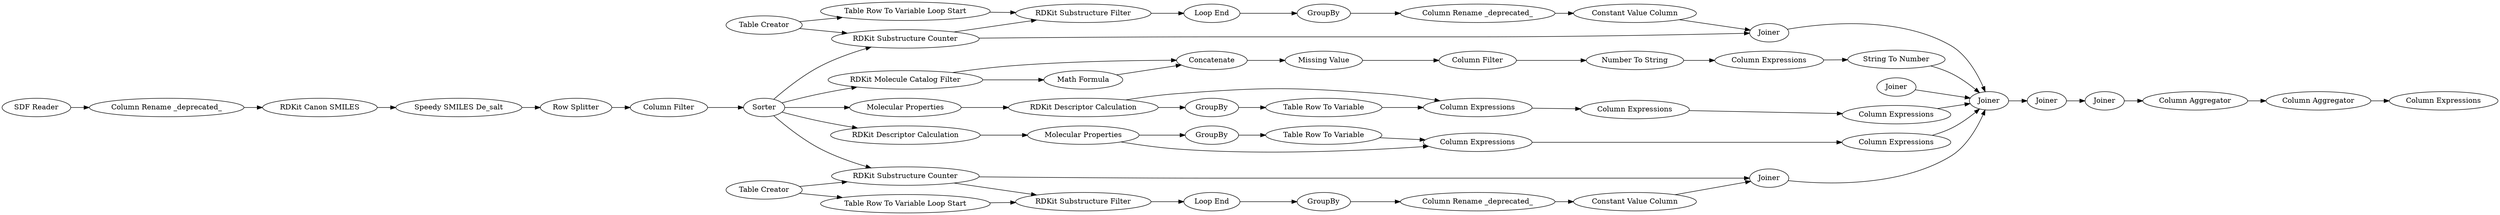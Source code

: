 digraph {
	103 -> 109
	64 -> 32
	24 -> 59
	63 -> 60
	23 -> 24
	48 -> 143
	57 -> 141
	39 -> 40
	19 -> 53
	132 -> 134
	54 -> 53
	148 -> 32
	4 -> 45
	109 -> 105
	30 -> 32
	7 -> 133
	20 -> 54
	4 -> 51
	47 -> 68
	111 -> 107
	144 -> 145
	20 -> 19
	55 -> 56
	134 -> 133
	133 -> 135
	152 -> 32
	107 -> 6
	149 -> 150
	107 -> 19
	142 -> 64
	68 -> 69
	56 -> 57
	150 -> 156
	69 -> 114
	107 -> 4
	19 -> 58
	45 -> 47
	114 -> 152
	143 -> 144
	24 -> 64
	141 -> 58
	157 -> 111
	59 -> 62
	6 -> 7
	58 -> 32
	107 -> 24
	145 -> 146
	60 -> 142
	48 -> 145
	51 -> 45
	135 -> 32
	40 -> 149
	105 -> 106
	146 -> 148
	32 -> 39
	26 -> 48
	61 -> 59
	62 -> 63
	53 -> 55
	107 -> 26
	7 -> 132
	106 -> 157
	23 -> 61
	133 [label="Column Expressions"]
	57 [label="Column Rename _deprecated_"]
	55 [label="Loop End"]
	103 [label="SDF Reader"]
	7 [label="Molecular Properties"]
	26 [label="Molecular Properties"]
	58 [label=Joiner]
	32 [label=Joiner]
	145 [label="Column Expressions"]
	149 [label="Column Aggregator"]
	105 [label="RDKit Canon SMILES"]
	19 [label="RDKit Substructure Counter"]
	39 [label=Joiner]
	24 [label="RDKit Substructure Counter"]
	64 [label=Joiner]
	156 [label="Column Expressions"]
	51 [label="Math Formula"]
	56 [label=GroupBy]
	6 [label="RDKit Descriptor Calculation"]
	109 [label="Column Rename _deprecated_"]
	54 [label="Table Row To Variable Loop Start"]
	114 [label="Column Expressions"]
	146 [label="Column Expressions"]
	141 [label="Constant Value Column"]
	59 [label="RDKit Substructure Filter"]
	48 [label="RDKit Descriptor Calculation"]
	150 [label="Column Aggregator"]
	148 [label="Column Expressions"]
	144 [label="Table Row To Variable"]
	53 [label="RDKit Substructure Filter"]
	68 [label="Column Filter"]
	142 [label="Constant Value Column"]
	143 [label=GroupBy]
	23 [label="Table Creator"]
	47 [label="Missing Value"]
	4 [label="RDKit Molecule Catalog Filter"]
	61 [label="Table Row To Variable Loop Start"]
	63 [label=GroupBy]
	135 [label="Column Expressions"]
	106 [label="Speedy SMILES De_salt"]
	134 [label="Table Row To Variable"]
	60 [label="Column Rename _deprecated_"]
	107 [label=Sorter]
	20 [label="Table Creator"]
	62 [label="Loop End"]
	157 [label="Row Splitter"]
	69 [label="Number To String"]
	40 [label=Joiner]
	111 [label="Column Filter"]
	152 [label="String To Number"]
	30 [label=Joiner]
	45 [label=Concatenate]
	132 [label=GroupBy]
	rankdir=LR
}
